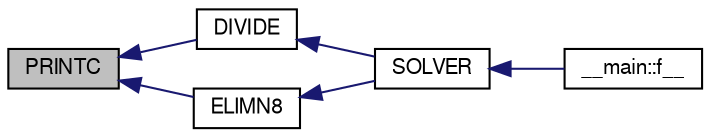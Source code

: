 digraph G
{
  edge [fontname="FreeSans",fontsize="10",labelfontname="FreeSans",labelfontsize="10"];
  node [fontname="FreeSans",fontsize="10",shape=record];
  rankdir=LR;
  Node1 [label="PRINTC",height=0.2,width=0.4,color="black", fillcolor="grey75", style="filled" fontcolor="black"];
  Node1 -> Node2 [dir=back,color="midnightblue",fontsize="10",style="solid",fontname="FreeSans"];
  Node2 [label="DIVIDE",height=0.2,width=0.4,color="black", fillcolor="white", style="filled",URL="$divide_8f.html#ad00ae71118a2a8f13657f9371a13e330"];
  Node2 -> Node3 [dir=back,color="midnightblue",fontsize="10",style="solid",fontname="FreeSans"];
  Node3 [label="SOLVER",height=0.2,width=0.4,color="black", fillcolor="white", style="filled",URL="$solver_8f.html#a08a1c323e11794598bcdb215243a2055"];
  Node3 -> Node4 [dir=back,color="midnightblue",fontsize="10",style="solid",fontname="FreeSans"];
  Node4 [label="__main::f__",height=0.2,width=0.4,color="black", fillcolor="white", style="filled",URL="$main_8f.html#ae83ca6745076513ebf744d3378720f23"];
  Node1 -> Node5 [dir=back,color="midnightblue",fontsize="10",style="solid",fontname="FreeSans"];
  Node5 [label="ELIMN8",height=0.2,width=0.4,color="black", fillcolor="white", style="filled",URL="$elimn8_8f.html#aa995a2d61851dc43efb4d12e52c474d4"];
  Node5 -> Node3 [dir=back,color="midnightblue",fontsize="10",style="solid",fontname="FreeSans"];
}
